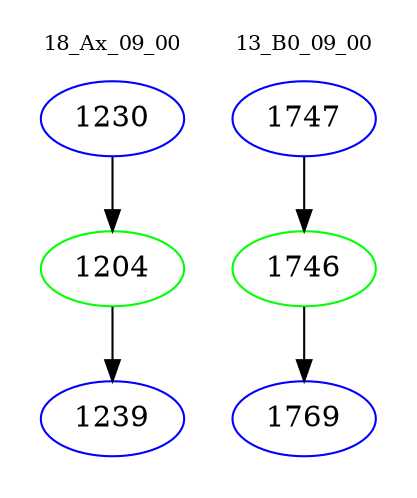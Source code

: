 digraph{
subgraph cluster_0 {
color = white
label = "18_Ax_09_00";
fontsize=10;
T0_1230 [label="1230", color="blue"]
T0_1230 -> T0_1204 [color="black"]
T0_1204 [label="1204", color="green"]
T0_1204 -> T0_1239 [color="black"]
T0_1239 [label="1239", color="blue"]
}
subgraph cluster_1 {
color = white
label = "13_B0_09_00";
fontsize=10;
T1_1747 [label="1747", color="blue"]
T1_1747 -> T1_1746 [color="black"]
T1_1746 [label="1746", color="green"]
T1_1746 -> T1_1769 [color="black"]
T1_1769 [label="1769", color="blue"]
}
}

